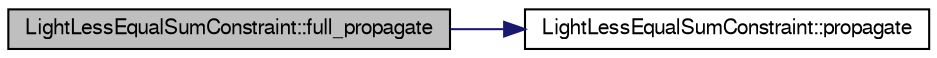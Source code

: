 digraph G
{
  edge [fontname="FreeSans",fontsize="10",labelfontname="FreeSans",labelfontsize="10"];
  node [fontname="FreeSans",fontsize="10",shape=record];
  rankdir=LR;
  Node1 [label="LightLessEqualSumConstraint::full_propagate",height=0.2,width=0.4,color="black", fillcolor="grey75", style="filled" fontcolor="black"];
  Node1 -> Node2 [color="midnightblue",fontsize="10",style="solid",fontname="FreeSans"];
  Node2 [label="LightLessEqualSumConstraint::propagate",height=0.2,width=0.4,color="black", fillcolor="white", style="filled",URL="$struct_light_less_equal_sum_constraint.html#59eaed7c5799a4aaa8ad943f6e22d7ac",tooltip="Iterative propagation function."];
}
